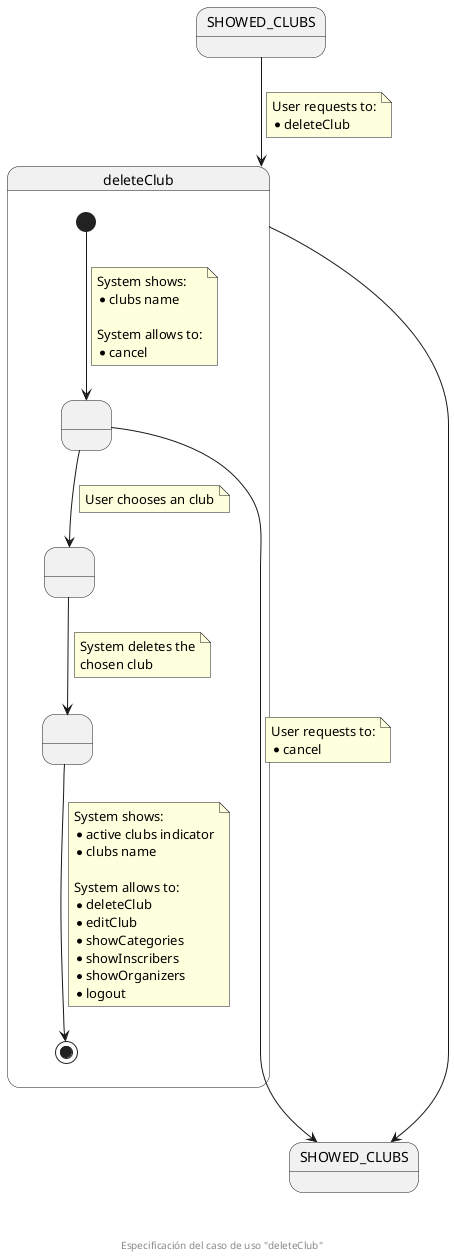 @startuml
state SHOWED_CLUBS
state "SHOWED_CLUBS" as SHOWED_CLUBS_F
state deleteClub {
  state " " as SHOWED_CLUBS_TO_BE_DELETED
  state " " as CHOSEN_CLUB
  state " " as CLUB_DELETED

  [*] --> SHOWED_CLUBS_TO_BE_DELETED
  note on link
    System shows:
    * clubs name

    System allows to:
    * cancel
  end note
  
  SHOWED_CLUBS_TO_BE_DELETED --> CHOSEN_CLUB
  note on link
    User chooses an club
  end note

  SHOWED_CLUBS_TO_BE_DELETED -down-> SHOWED_CLUBS_F
  note on link
    User requests to:
    * cancel
  end note

  CHOSEN_CLUB --> CLUB_DELETED
  note on link
    System deletes the
    chosen club
  end note

  CLUB_DELETED --> [*]
  note on link
    System shows:
    * active clubs indicator
    * clubs name

    System allows to:
    * deleteClub
    * editClub
    * showCategories
    * showInscribers
    * showOrganizers
    * logout
  end note
}

SHOWED_CLUBS --> deleteClub
note on link
  User requests to:
  * deleteClub
end note

deleteClub ------> SHOWED_CLUBS_F

footer \n\n\n Especificación del caso de uso "deleteClub"
@enduml
